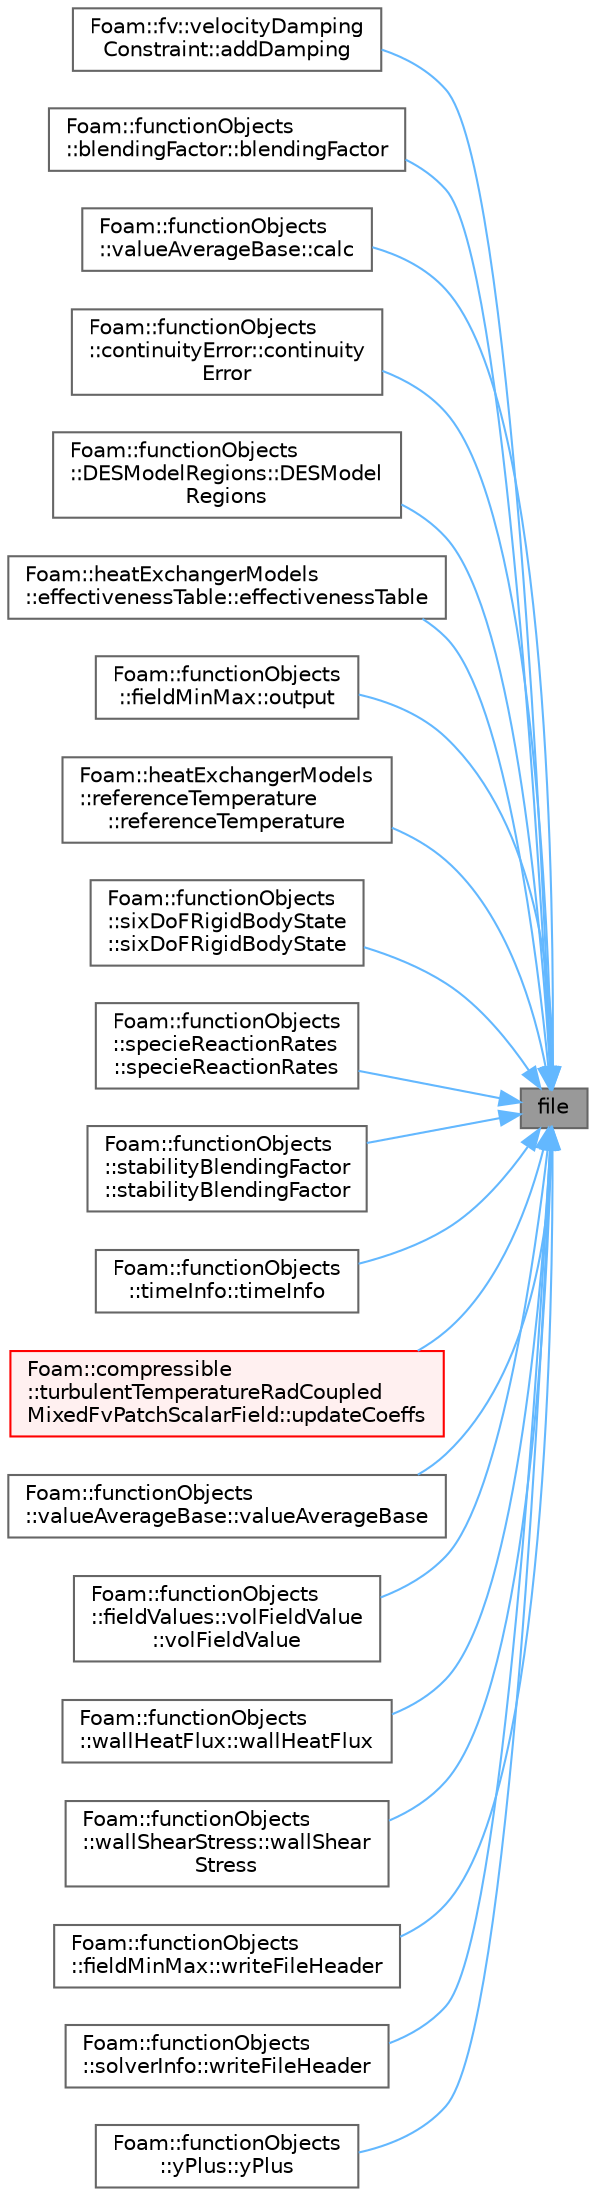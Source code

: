 digraph "file"
{
 // LATEX_PDF_SIZE
  bgcolor="transparent";
  edge [fontname=Helvetica,fontsize=10,labelfontname=Helvetica,labelfontsize=10];
  node [fontname=Helvetica,fontsize=10,shape=box,height=0.2,width=0.4];
  rankdir="RL";
  Node1 [id="Node000001",label="file",height=0.2,width=0.4,color="gray40", fillcolor="grey60", style="filled", fontcolor="black",tooltip=" "];
  Node1 -> Node2 [id="edge1_Node000001_Node000002",dir="back",color="steelblue1",style="solid",tooltip=" "];
  Node2 [id="Node000002",label="Foam::fv::velocityDamping\lConstraint::addDamping",height=0.2,width=0.4,color="grey40", fillcolor="white", style="filled",URL="$classFoam_1_1fv_1_1velocityDampingConstraint.html#a5ea57abea9f9aaed796b71a623677177",tooltip=" "];
  Node1 -> Node3 [id="edge2_Node000001_Node000003",dir="back",color="steelblue1",style="solid",tooltip=" "];
  Node3 [id="Node000003",label="Foam::functionObjects\l::blendingFactor::blendingFactor",height=0.2,width=0.4,color="grey40", fillcolor="white", style="filled",URL="$classFoam_1_1functionObjects_1_1blendingFactor.html#abb4cbc7464be55be8639eff18b97e289",tooltip=" "];
  Node1 -> Node4 [id="edge3_Node000001_Node000004",dir="back",color="steelblue1",style="solid",tooltip=" "];
  Node4 [id="Node000004",label="Foam::functionObjects\l::valueAverageBase::calc",height=0.2,width=0.4,color="grey40", fillcolor="white", style="filled",URL="$classFoam_1_1functionObjects_1_1valueAverageBase.html#a9e4fd3e07ae99cb8521ba99559d8ba8a",tooltip=" "];
  Node1 -> Node5 [id="edge4_Node000001_Node000005",dir="back",color="steelblue1",style="solid",tooltip=" "];
  Node5 [id="Node000005",label="Foam::functionObjects\l::continuityError::continuity\lError",height=0.2,width=0.4,color="grey40", fillcolor="white", style="filled",URL="$classFoam_1_1functionObjects_1_1continuityError.html#a702b85ccb72e6509a929a417f6693a80",tooltip=" "];
  Node1 -> Node6 [id="edge5_Node000001_Node000006",dir="back",color="steelblue1",style="solid",tooltip=" "];
  Node6 [id="Node000006",label="Foam::functionObjects\l::DESModelRegions::DESModel\lRegions",height=0.2,width=0.4,color="grey40", fillcolor="white", style="filled",URL="$classFoam_1_1functionObjects_1_1DESModelRegions.html#a38125d04a1cc04ea8c0d55bdc4bcd6b0",tooltip=" "];
  Node1 -> Node7 [id="edge6_Node000001_Node000007",dir="back",color="steelblue1",style="solid",tooltip=" "];
  Node7 [id="Node000007",label="Foam::heatExchangerModels\l::effectivenessTable::effectivenessTable",height=0.2,width=0.4,color="grey40", fillcolor="white", style="filled",URL="$classFoam_1_1heatExchangerModels_1_1effectivenessTable.html#a8da2d97b1bb06cd981d81749680e9c40",tooltip=" "];
  Node1 -> Node8 [id="edge7_Node000001_Node000008",dir="back",color="steelblue1",style="solid",tooltip=" "];
  Node8 [id="Node000008",label="Foam::functionObjects\l::fieldMinMax::output",height=0.2,width=0.4,color="grey40", fillcolor="white", style="filled",URL="$classFoam_1_1functionObjects_1_1fieldMinMax.html#a9a2f652717b3405ed392f15fe9e1ffa8",tooltip=" "];
  Node1 -> Node9 [id="edge8_Node000001_Node000009",dir="back",color="steelblue1",style="solid",tooltip=" "];
  Node9 [id="Node000009",label="Foam::heatExchangerModels\l::referenceTemperature\l::referenceTemperature",height=0.2,width=0.4,color="grey40", fillcolor="white", style="filled",URL="$classFoam_1_1heatExchangerModels_1_1referenceTemperature.html#aa29ca9d24365e0000f4ff686cb96ae98",tooltip=" "];
  Node1 -> Node10 [id="edge9_Node000001_Node000010",dir="back",color="steelblue1",style="solid",tooltip=" "];
  Node10 [id="Node000010",label="Foam::functionObjects\l::sixDoFRigidBodyState\l::sixDoFRigidBodyState",height=0.2,width=0.4,color="grey40", fillcolor="white", style="filled",URL="$classFoam_1_1functionObjects_1_1sixDoFRigidBodyState.html#aa72032e6c4e5575e873fd4373da820a1",tooltip=" "];
  Node1 -> Node11 [id="edge10_Node000001_Node000011",dir="back",color="steelblue1",style="solid",tooltip=" "];
  Node11 [id="Node000011",label="Foam::functionObjects\l::specieReactionRates\l::specieReactionRates",height=0.2,width=0.4,color="grey40", fillcolor="white", style="filled",URL="$classFoam_1_1functionObjects_1_1specieReactionRates.html#aedb910a874bb1592f281935c7ade7414",tooltip=" "];
  Node1 -> Node12 [id="edge11_Node000001_Node000012",dir="back",color="steelblue1",style="solid",tooltip=" "];
  Node12 [id="Node000012",label="Foam::functionObjects\l::stabilityBlendingFactor\l::stabilityBlendingFactor",height=0.2,width=0.4,color="grey40", fillcolor="white", style="filled",URL="$classFoam_1_1functionObjects_1_1stabilityBlendingFactor.html#a26c1a513a51634f80daa6264b6a8e1a2",tooltip=" "];
  Node1 -> Node13 [id="edge12_Node000001_Node000013",dir="back",color="steelblue1",style="solid",tooltip=" "];
  Node13 [id="Node000013",label="Foam::functionObjects\l::timeInfo::timeInfo",height=0.2,width=0.4,color="grey40", fillcolor="white", style="filled",URL="$classFoam_1_1functionObjects_1_1timeInfo.html#a6cdd4dc0a5b18fceb5a61e6883ca6432",tooltip=" "];
  Node1 -> Node14 [id="edge13_Node000001_Node000014",dir="back",color="steelblue1",style="solid",tooltip=" "];
  Node14 [id="Node000014",label="Foam::compressible\l::turbulentTemperatureRadCoupled\lMixedFvPatchScalarField::updateCoeffs",height=0.2,width=0.4,color="red", fillcolor="#FFF0F0", style="filled",URL="$classFoam_1_1compressible_1_1turbulentTemperatureRadCoupledMixedFvPatchScalarField.html#a7e24eafac629d3733181cd942d4c902f",tooltip=" "];
  Node1 -> Node16 [id="edge14_Node000001_Node000016",dir="back",color="steelblue1",style="solid",tooltip=" "];
  Node16 [id="Node000016",label="Foam::functionObjects\l::valueAverageBase::valueAverageBase",height=0.2,width=0.4,color="grey40", fillcolor="white", style="filled",URL="$classFoam_1_1functionObjects_1_1valueAverageBase.html#ac84e80d06714e8b8a52817c204b07193",tooltip=" "];
  Node1 -> Node17 [id="edge15_Node000001_Node000017",dir="back",color="steelblue1",style="solid",tooltip=" "];
  Node17 [id="Node000017",label="Foam::functionObjects\l::fieldValues::volFieldValue\l::volFieldValue",height=0.2,width=0.4,color="grey40", fillcolor="white", style="filled",URL="$classFoam_1_1functionObjects_1_1fieldValues_1_1volFieldValue.html#a828e874f1c66ce3890b8eeadee3c81a6",tooltip=" "];
  Node1 -> Node18 [id="edge16_Node000001_Node000018",dir="back",color="steelblue1",style="solid",tooltip=" "];
  Node18 [id="Node000018",label="Foam::functionObjects\l::wallHeatFlux::wallHeatFlux",height=0.2,width=0.4,color="grey40", fillcolor="white", style="filled",URL="$classFoam_1_1functionObjects_1_1wallHeatFlux.html#abb826130d6e7f904c12f36f822501668",tooltip=" "];
  Node1 -> Node19 [id="edge17_Node000001_Node000019",dir="back",color="steelblue1",style="solid",tooltip=" "];
  Node19 [id="Node000019",label="Foam::functionObjects\l::wallShearStress::wallShear\lStress",height=0.2,width=0.4,color="grey40", fillcolor="white", style="filled",URL="$classFoam_1_1functionObjects_1_1wallShearStress.html#ab0a58da727fb9d37dd7fad27972d8164",tooltip=" "];
  Node1 -> Node20 [id="edge18_Node000001_Node000020",dir="back",color="steelblue1",style="solid",tooltip=" "];
  Node20 [id="Node000020",label="Foam::functionObjects\l::fieldMinMax::writeFileHeader",height=0.2,width=0.4,color="grey40", fillcolor="white", style="filled",URL="$classFoam_1_1functionObjects_1_1fieldMinMax.html#ad0c7a238f021a605e38a115efbb20aa3",tooltip=" "];
  Node1 -> Node21 [id="edge19_Node000001_Node000021",dir="back",color="steelblue1",style="solid",tooltip=" "];
  Node21 [id="Node000021",label="Foam::functionObjects\l::solverInfo::writeFileHeader",height=0.2,width=0.4,color="grey40", fillcolor="white", style="filled",URL="$classFoam_1_1functionObjects_1_1solverInfo.html#ad0c7a238f021a605e38a115efbb20aa3",tooltip=" "];
  Node1 -> Node22 [id="edge20_Node000001_Node000022",dir="back",color="steelblue1",style="solid",tooltip=" "];
  Node22 [id="Node000022",label="Foam::functionObjects\l::yPlus::yPlus",height=0.2,width=0.4,color="grey40", fillcolor="white", style="filled",URL="$classFoam_1_1functionObjects_1_1yPlus.html#ac87955602c2327b4a4a1dbc9aab10b3b",tooltip=" "];
}
